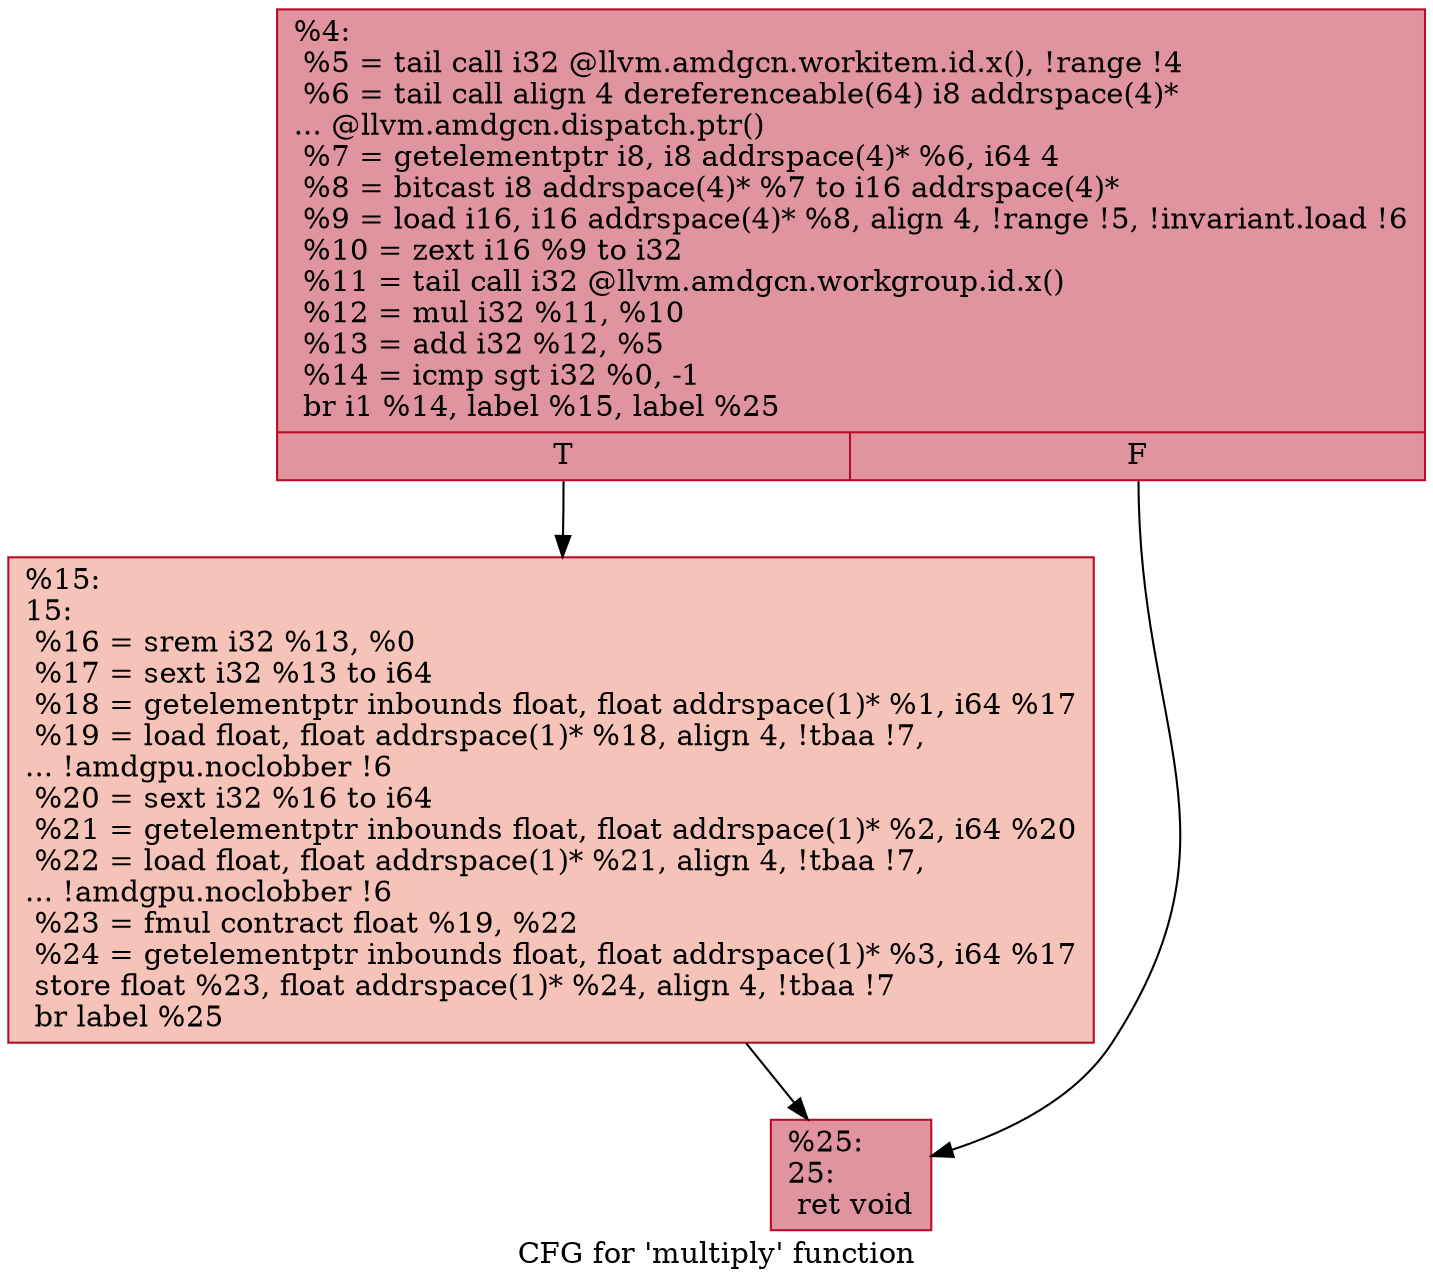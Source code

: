 digraph "CFG for 'multiply' function" {
	label="CFG for 'multiply' function";

	Node0x45a1120 [shape=record,color="#b70d28ff", style=filled, fillcolor="#b70d2870",label="{%4:\l  %5 = tail call i32 @llvm.amdgcn.workitem.id.x(), !range !4\l  %6 = tail call align 4 dereferenceable(64) i8 addrspace(4)*\l... @llvm.amdgcn.dispatch.ptr()\l  %7 = getelementptr i8, i8 addrspace(4)* %6, i64 4\l  %8 = bitcast i8 addrspace(4)* %7 to i16 addrspace(4)*\l  %9 = load i16, i16 addrspace(4)* %8, align 4, !range !5, !invariant.load !6\l  %10 = zext i16 %9 to i32\l  %11 = tail call i32 @llvm.amdgcn.workgroup.id.x()\l  %12 = mul i32 %11, %10\l  %13 = add i32 %12, %5\l  %14 = icmp sgt i32 %0, -1\l  br i1 %14, label %15, label %25\l|{<s0>T|<s1>F}}"];
	Node0x45a1120:s0 -> Node0x45a3000;
	Node0x45a1120:s1 -> Node0x45a3090;
	Node0x45a3000 [shape=record,color="#b70d28ff", style=filled, fillcolor="#e8765c70",label="{%15:\l15:                                               \l  %16 = srem i32 %13, %0\l  %17 = sext i32 %13 to i64\l  %18 = getelementptr inbounds float, float addrspace(1)* %1, i64 %17\l  %19 = load float, float addrspace(1)* %18, align 4, !tbaa !7,\l... !amdgpu.noclobber !6\l  %20 = sext i32 %16 to i64\l  %21 = getelementptr inbounds float, float addrspace(1)* %2, i64 %20\l  %22 = load float, float addrspace(1)* %21, align 4, !tbaa !7,\l... !amdgpu.noclobber !6\l  %23 = fmul contract float %19, %22\l  %24 = getelementptr inbounds float, float addrspace(1)* %3, i64 %17\l  store float %23, float addrspace(1)* %24, align 4, !tbaa !7\l  br label %25\l}"];
	Node0x45a3000 -> Node0x45a3090;
	Node0x45a3090 [shape=record,color="#b70d28ff", style=filled, fillcolor="#b70d2870",label="{%25:\l25:                                               \l  ret void\l}"];
}
